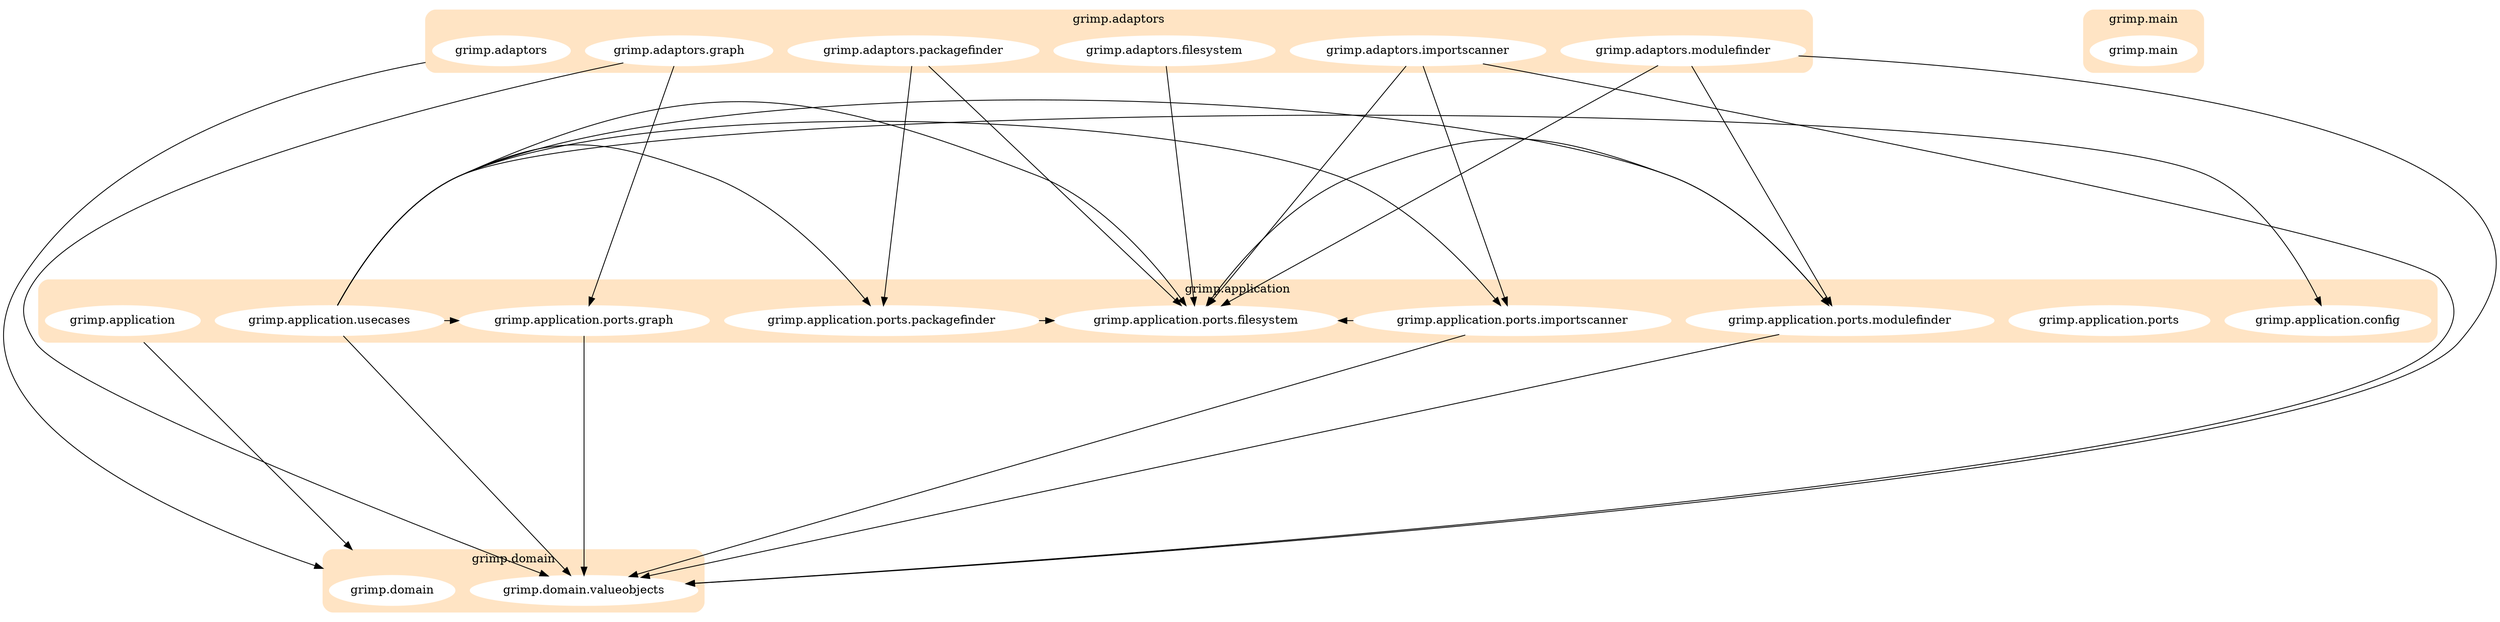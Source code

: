digraph G {
	compound=true newrank=true ranksep=4
	subgraph "cluster_grimp.adaptors" {
		node [color=white group="grimp.adaptors" rank=source style=filled]
		color=bisque label="grimp.adaptors" rank=same style="rounded,filled"
		"grimp.adaptors"
		"grimp.adaptors.graph"
		"grimp.adaptors.importscanner"
		"grimp.adaptors.modulefinder"
		"grimp.adaptors.packagefinder"
		"grimp.adaptors.filesystem"
	}
	subgraph "cluster_grimp.domain" {
		node [color=white group="grimp.domain" rank=source style=filled]
		color=bisque label="grimp.domain" rank=same style="rounded,filled"
		"grimp.domain"
		"grimp.domain.valueobjects"
	}
	subgraph "cluster_grimp.main" {
		node [color=white group="grimp.main" rank=source style=filled]
		color=bisque label="grimp.main" rank=same style="rounded,filled"
		"grimp.main"
	}
	subgraph "cluster_grimp.application" {
		node [color=white group="grimp.application" rank=source style=filled]
		color=bisque label="grimp.application" rank=same style="rounded,filled"
		"grimp.application"
		"grimp.application.ports.graph"
		"grimp.application.ports.packagefinder"
		"grimp.application.ports.filesystem"
		"grimp.application.config"
		"grimp.application.ports.importscanner"
		"grimp.application.ports.modulefinder"
		"grimp.application.ports"
		"grimp.application.usecases"
	}
	"grimp.application" -> "grimp.domain" [lhead="cluster_grimp.domain" ltail="cluster_grimp.application"]
	"grimp.adaptors" -> "grimp.domain" [lhead="cluster_grimp.domain" ltail="cluster_grimp.adaptors"]
	"grimp.application.ports.graph" -> "grimp.domain.valueobjects"
	"grimp.application.ports.packagefinder" -> "grimp.application.ports.filesystem"
	"grimp.adaptors.graph" -> "grimp.application.ports.graph"
	"grimp.adaptors.graph" -> "grimp.domain.valueobjects"
	"grimp.adaptors.importscanner" -> "grimp.application.ports.importscanner"
	"grimp.adaptors.importscanner" -> "grimp.domain.valueobjects"
	"grimp.adaptors.importscanner" -> "grimp.application.ports.filesystem"
	"grimp.adaptors.modulefinder" -> "grimp.domain.valueobjects"
	"grimp.adaptors.modulefinder" -> "grimp.application.ports.filesystem"
	"grimp.adaptors.modulefinder" -> "grimp.application.ports.modulefinder"
	"grimp.adaptors.packagefinder" -> "grimp.application.ports.packagefinder"
	"grimp.adaptors.packagefinder" -> "grimp.application.ports.filesystem"
	"grimp.adaptors.filesystem" -> "grimp.application.ports.filesystem"
	"grimp.application.ports.importscanner" -> "grimp.domain.valueobjects"
	"grimp.application.ports.importscanner" -> "grimp.application.ports.filesystem"
	"grimp.application.ports.modulefinder" -> "grimp.domain.valueobjects"
	"grimp.application.ports.modulefinder" -> "grimp.application.ports.filesystem"
	"grimp.application.usecases" -> "grimp.application.ports.graph"
	"grimp.application.usecases" -> "grimp.application.ports.packagefinder"
	"grimp.application.usecases" -> "grimp.application.ports.filesystem"
	"grimp.application.usecases" -> "grimp.application.config"
	"grimp.application.usecases" -> "grimp.application.ports.importscanner"
	"grimp.application.usecases" -> "grimp.application.ports.modulefinder"
	"grimp.application.usecases" -> "grimp.domain.valueobjects"
}
